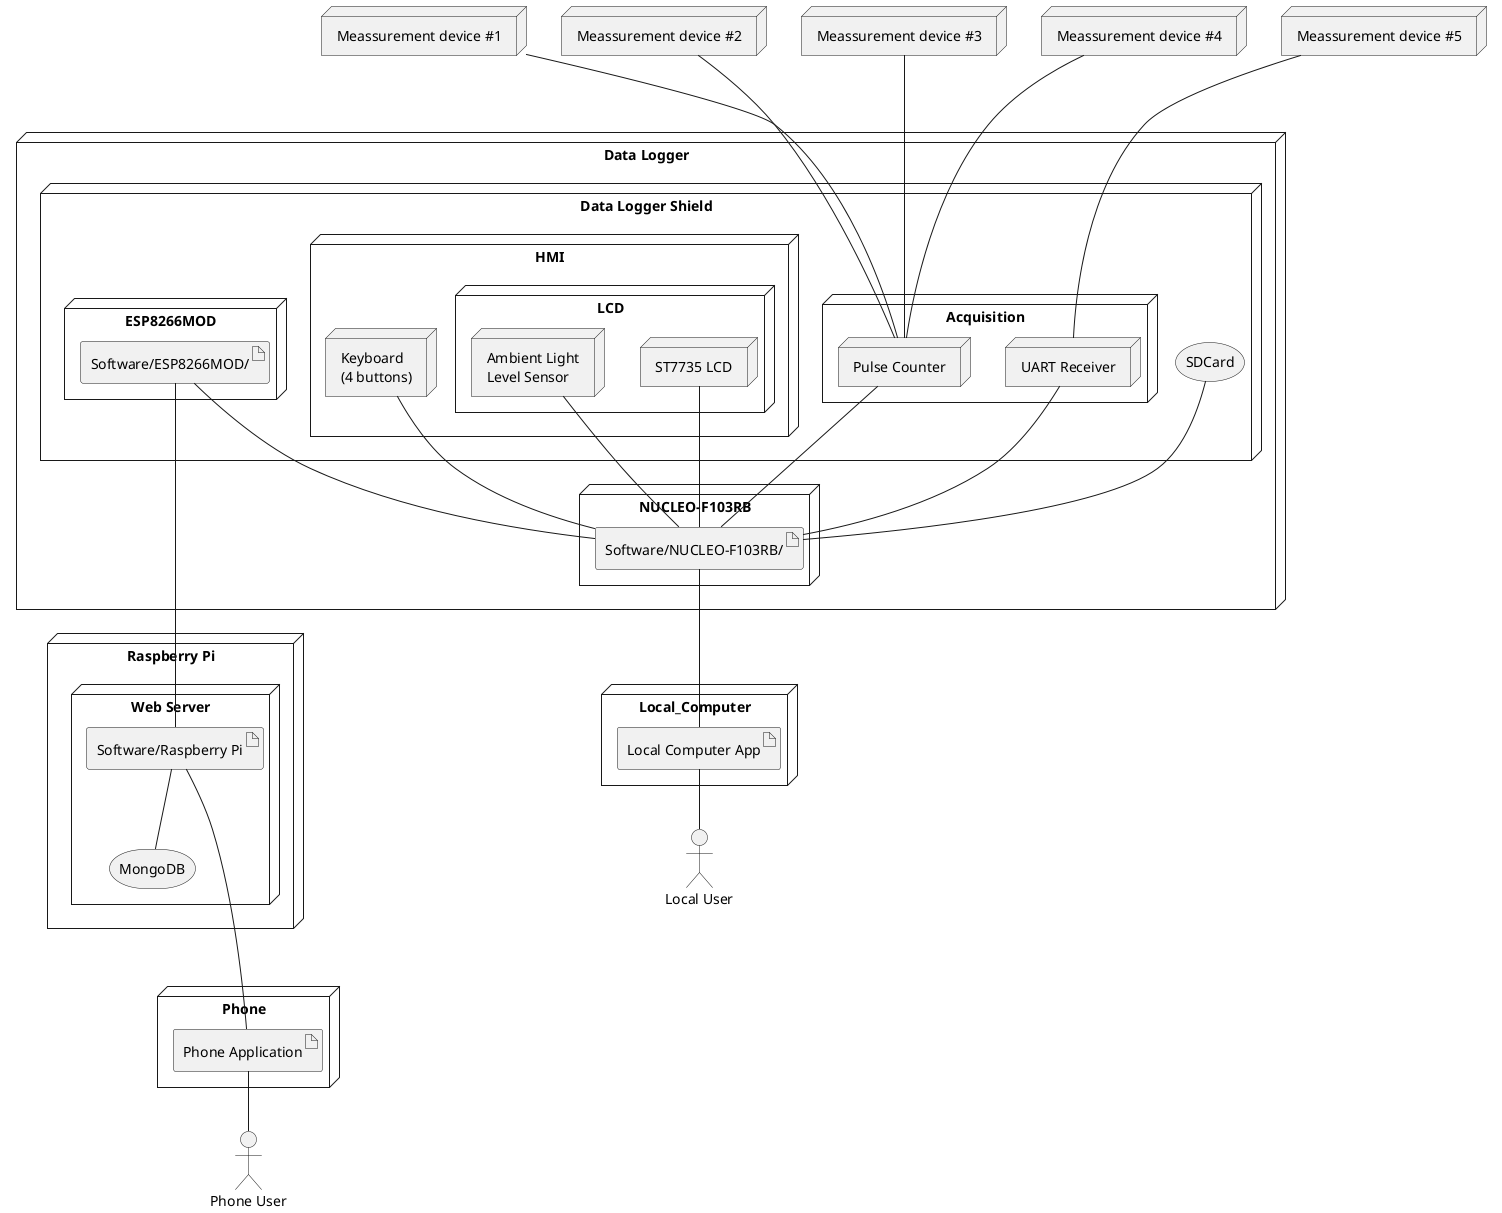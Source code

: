 @startuml

actor Local_User [
    Local User
]

actor Phone_User [
    Phone User
]


node Meassurement_Device_1 [
    Meassurement device #1
]

node Meassurement_Device_2 [
    Meassurement device #2
]

node Meassurement_Device_3 [
    Meassurement device #3
]

node Meassurement_Device_4 [
    Meassurement device #4
]

node Meassurement_Device_5 [
    Meassurement device #5
]

node "Data Logger" {

    node "Data Logger Shield" {
        node Acquisition {
            node Pulse_Counter [
                Pulse Counter
            ]
            node UART_Receiver [
                UART Receiver
            ]
        }

        node HMI {
            node LCD {
                node ST7735_LCD [
                    ST7735 LCD
                ]
                node Ambient_Light_Level_Sensor [
                    Ambient Light
                    Level Sensor
                ]
            }
            node Keyboard [
                Keyboard
                (4 buttons)
            ]
        }

        node ESP8266MOD {
            artifact Software_ESP8266MOD [
                Software/ESP8266MOD/
            ]
        }

        storage SDCard
    }

    node "NUCLEO-F103RB" {
        artifact Software_NUCLEO_F103RB [
            Software/NUCLEO-F103RB/
        ]
    }
}

node "Raspberry Pi" {
    node  "Web Server" {
        artifact Software_Raspberry_Pi [
            Software/Raspberry Pi
        ]
        storage MongoDB
    }
}

node Phone {
    artifact Phone_App [
        Phone Application
    ]
}

node Local_Computer {
    artifact Local_Computer_App [
        Local Computer App
    ]
}



Meassurement_Device_1 --- Pulse_Counter
Meassurement_Device_2 --- Pulse_Counter
Meassurement_Device_3 --- Pulse_Counter
Meassurement_Device_4 --- Pulse_Counter
Meassurement_Device_5 --- UART_Receiver

SDCard -- Software_NUCLEO_F103RB
Software_ESP8266MOD -- Software_NUCLEO_F103RB
Keyboard -- Software_NUCLEO_F103RB
ST7735_LCD -- Software_NUCLEO_F103RB
Ambient_Light_Level_Sensor -- Software_NUCLEO_F103RB
Pulse_Counter -- Software_NUCLEO_F103RB
UART_Receiver -- Software_NUCLEO_F103RB

Software_ESP8266MOD --- Software_Raspberry_Pi
Software_Raspberry_Pi -- MongoDB
Software_Raspberry_Pi ---- Phone_App

Software_NUCLEO_F103RB -- Local_Computer_App

Local_Computer_App -- Local_User
Phone_App -- Phone_User

@enduml